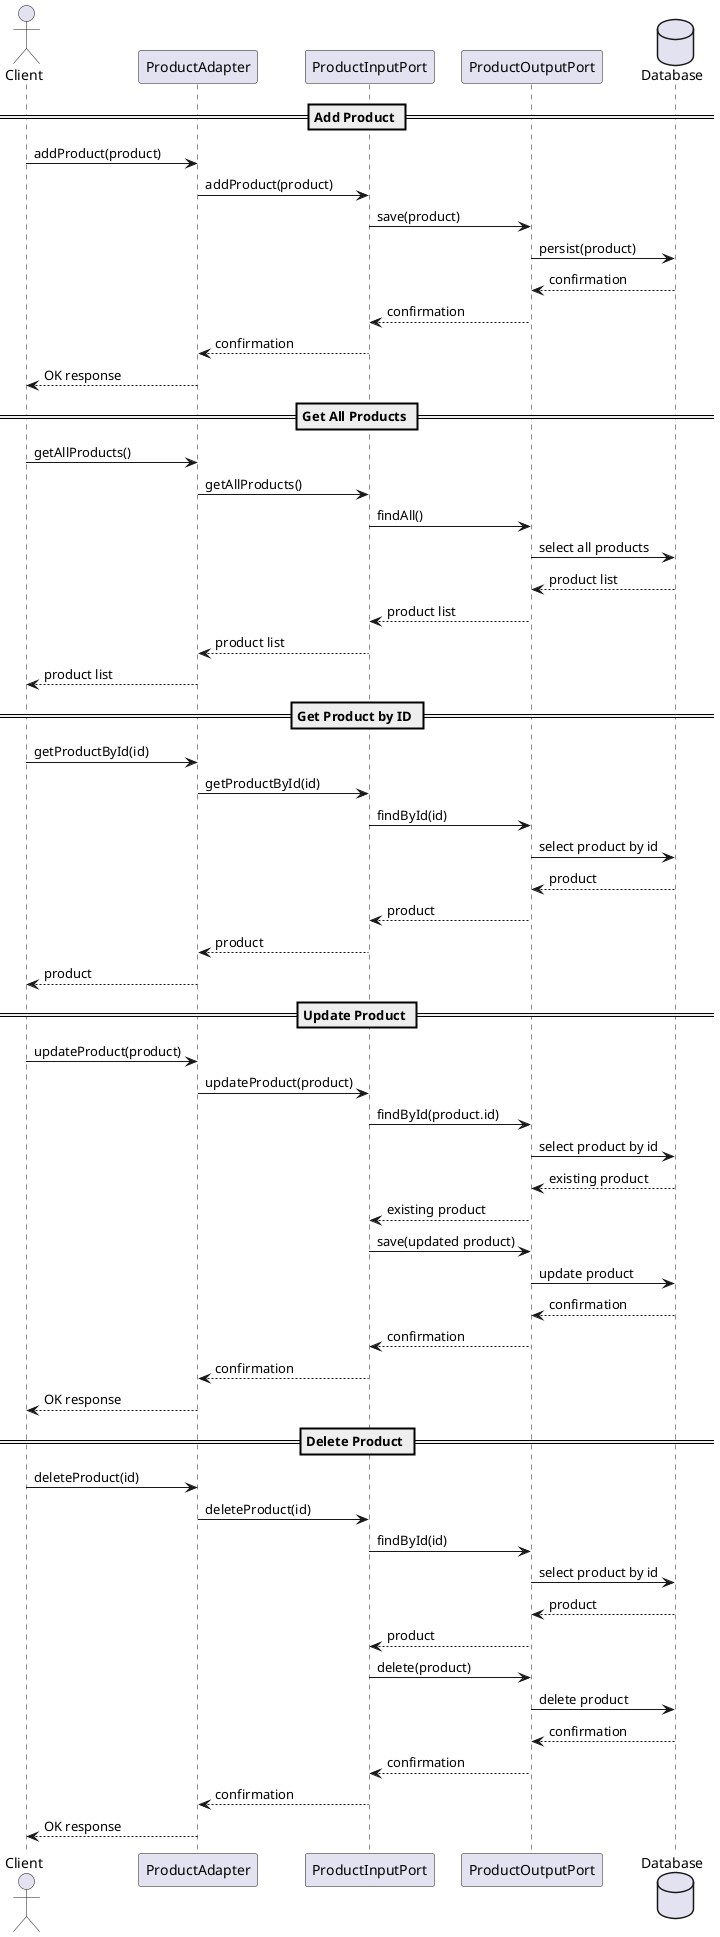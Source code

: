 @startuml

actor Client
participant "ProductAdapter" as PA
participant "ProductInputPort" as PIP
participant "ProductOutputPort" as POP
database "Database" as DB

== Add Product ==
Client -> PA : addProduct(product)
PA -> PIP : addProduct(product)
PIP -> POP : save(product)
POP -> DB : persist(product)
DB --> POP : confirmation
POP --> PIP : confirmation
PIP --> PA : confirmation
PA --> Client : OK response

== Get All Products ==
Client -> PA : getAllProducts()
PA -> PIP : getAllProducts()
PIP -> POP : findAll()
POP -> DB : select all products
DB --> POP : product list
POP --> PIP : product list
PIP --> PA : product list
PA --> Client : product list

== Get Product by ID ==
Client -> PA : getProductById(id)
PA -> PIP : getProductById(id)
PIP -> POP : findById(id)
POP -> DB : select product by id
DB --> POP : product
POP --> PIP : product
PIP --> PA : product
PA --> Client : product

== Update Product ==
Client -> PA : updateProduct(product)
PA -> PIP : updateProduct(product)
PIP -> POP : findById(product.id)
POP -> DB : select product by id
DB --> POP : existing product
POP --> PIP : existing product
PIP -> POP : save(updated product)
POP -> DB : update product
DB --> POP : confirmation
POP --> PIP : confirmation
PIP --> PA : confirmation
PA --> Client : OK response

== Delete Product ==
Client -> PA : deleteProduct(id)
PA -> PIP : deleteProduct(id)
PIP -> POP : findById(id)
POP -> DB : select product by id
DB --> POP : product
POP --> PIP : product
PIP -> POP : delete(product)
POP -> DB : delete product
DB --> POP : confirmation
POP --> PIP : confirmation
PIP --> PA : confirmation
PA --> Client : OK response

@enduml